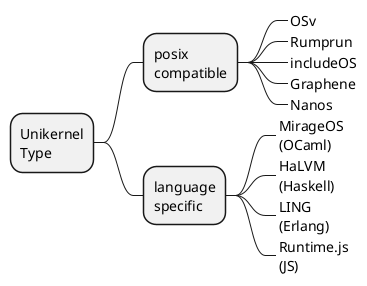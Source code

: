 
@startmindmap
* Unikernel\nType
** posix\ncompatible
***_ OSv
***_ Rumprun
***_ includeOS
***_ Graphene
***_ Nanos
** language\nspecific
***_ MirageOS\n(OCaml)
***_ HaLVM\n(Haskell)
***_ LING\n(Erlang)
***_ Runtime.js\n(JS)

@endmindmap
